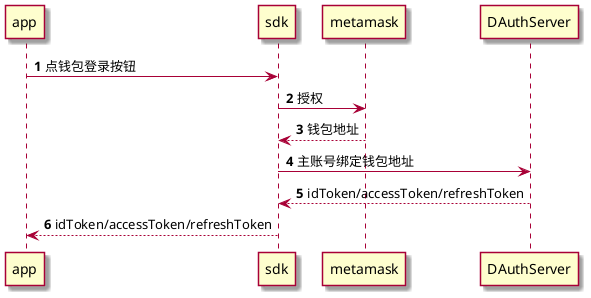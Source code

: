 @startuml
'https://plantuml.com/sequence-diagram
skin rose
autonumber
app -> sdk: 点钱包登录按钮
sdk -> metamask: 授权
metamask --> sdk: 钱包地址
sdk -> DAuthServer: 主账号绑定钱包地址
DAuthServer --> sdk: idToken/accessToken/refreshToken
sdk --> app: idToken/accessToken/refreshToken
@enduml